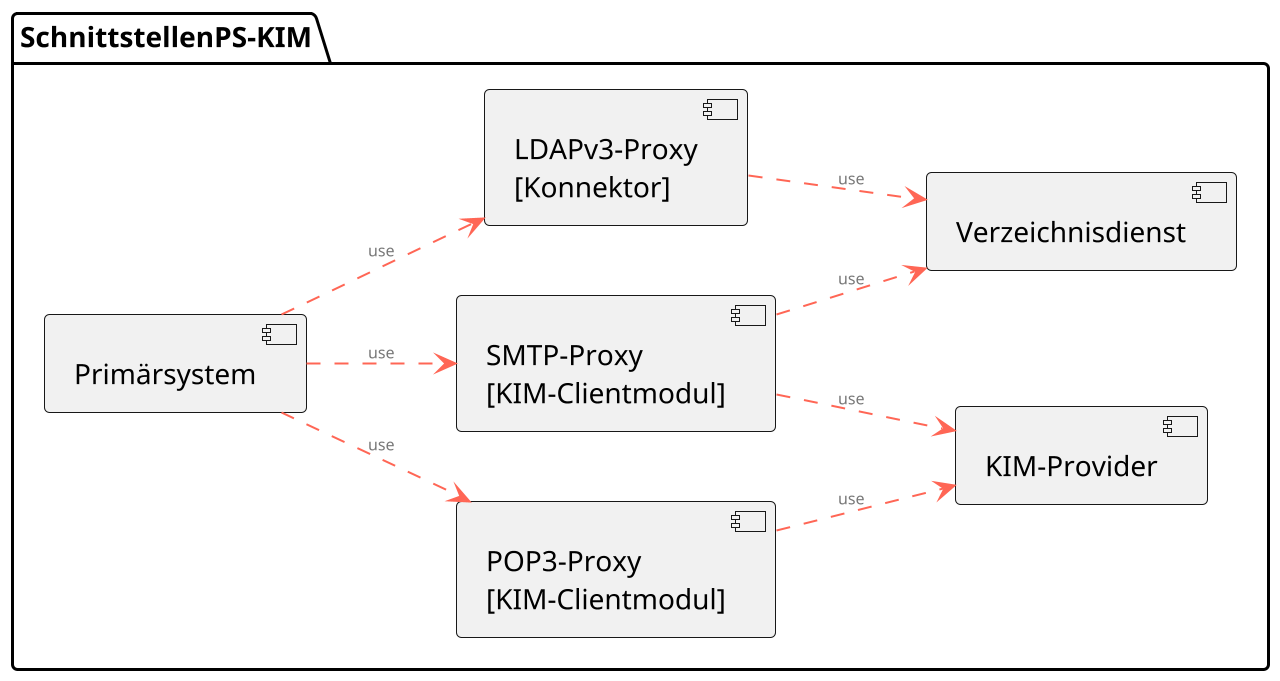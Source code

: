 @startuml
/'
# KIM 1.5.x
# Primaersystemleitfaden
# KIM Schnittstellen
'/


skinparam actorStyle awesome
left to right direction
scale 6/3

skinparam sequence {
  ArrowColor black
  ArrowFontSize 17
  ActorBorderColor black
  LifeLineBorderColor black
  LifeLineBackgroundColor Gainsboro

skinparam component {
  FontSize 10
  BackgroundColor<<Apache>> LightCoral
  BorderColor<<Apache>> #FF6655
  FontName Courier
  BorderColor black
  BackgroundColor gold
  ArrowFontName Impact
  ArrowFontSize 8
  ArrowColor #FF6655
  ArrowFontColor #777777
}

ParticipantBorderColor Motivation
ParticipantBackgroundColor Motivation
ParticipantFontName Impact
ParticipantFontSize 20
ParticipantFontColor black
ParticipantBorderColor Black
ParticipantBackgroundColor MOTIVATION

ActorBackgroundColor Gainsboro
ActorFontColor black
ActorFontSize 13
ActorFontName Aapex
}

package SchnittstellenPS-KIM {
[Primärsystem] ..> [POP3-Proxy\n&#91;KIM-Clientmodul&#93;] :use
[Primärsystem] ..> [SMTP-Proxy\n&#91;KIM-Clientmodul&#93;] :use
[Primärsystem] ..> [LDAPv3-Proxy\n&#91;Konnektor&#93;] :use
[LDAPv3-Proxy\n&#91;Konnektor&#93;] ..> [Verzeichnisdienst] :use
[SMTP-Proxy\n&#91;KIM-Clientmodul&#93;] ..> [Verzeichnisdienst] :use
[POP3-Proxy\n&#91;KIM-Clientmodul&#93;] ..> [KIM-Provider] :use
[SMTP-Proxy\n&#91;KIM-Clientmodul&#93;] ..> [KIM-Provider] :use
}

@enduml